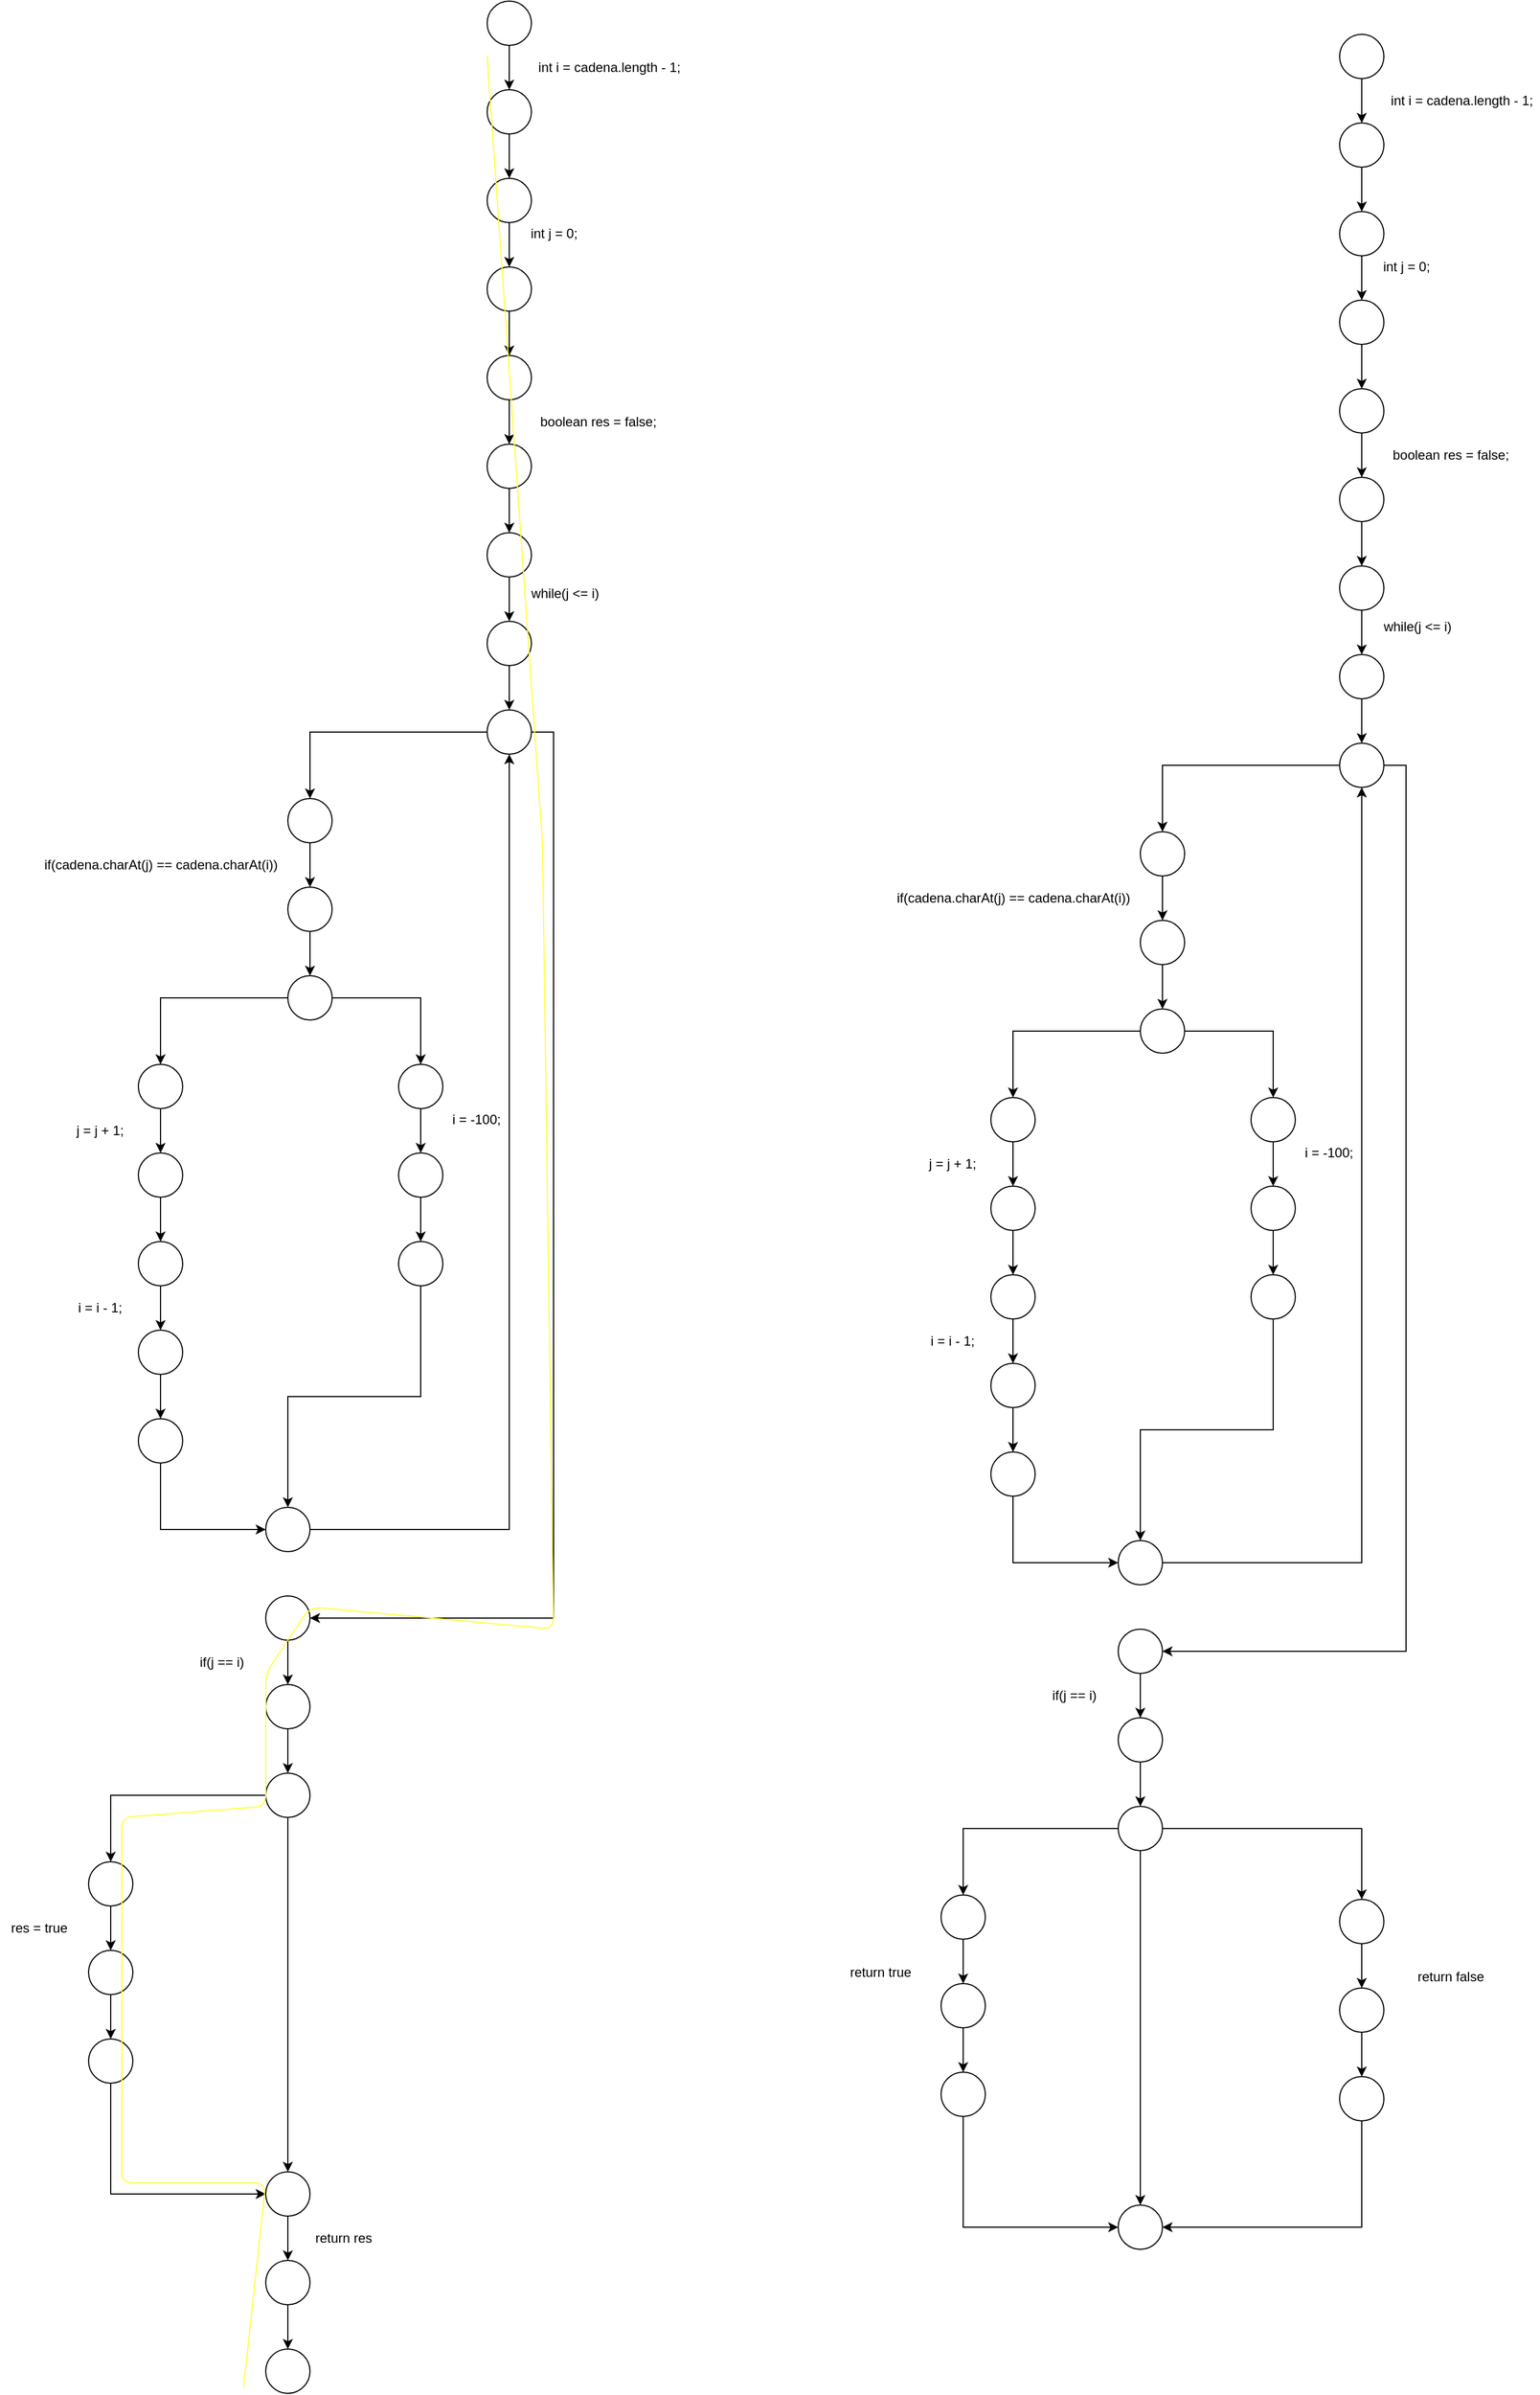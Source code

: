 <mxfile version="14.8.0" type="github">
  <diagram id="scdaF51MDZCoZqfol6Kn" name="Page-1">
    <mxGraphModel dx="1141" dy="845" grid="1" gridSize="10" guides="1" tooltips="1" connect="1" arrows="1" fold="1" page="1" pageScale="1" pageWidth="827" pageHeight="1169" math="0" shadow="0">
      <root>
        <mxCell id="0" />
        <mxCell id="1" parent="0" />
        <mxCell id="AeSqCJv2NYG8zxl52Ggx-17" style="edgeStyle=orthogonalEdgeStyle;rounded=0;orthogonalLoop=1;jettySize=auto;html=1;exitX=0.5;exitY=1;exitDx=0;exitDy=0;" parent="1" source="AeSqCJv2NYG8zxl52Ggx-2" target="AeSqCJv2NYG8zxl52Ggx-3" edge="1">
          <mxGeometry relative="1" as="geometry" />
        </mxCell>
        <mxCell id="AeSqCJv2NYG8zxl52Ggx-2" value="" style="ellipse;whiteSpace=wrap;html=1;aspect=fixed;" parent="1" vertex="1">
          <mxGeometry x="640" y="40" width="40" height="40" as="geometry" />
        </mxCell>
        <mxCell id="AeSqCJv2NYG8zxl52Ggx-18" value="" style="edgeStyle=orthogonalEdgeStyle;rounded=0;orthogonalLoop=1;jettySize=auto;html=1;" parent="1" source="AeSqCJv2NYG8zxl52Ggx-3" target="AeSqCJv2NYG8zxl52Ggx-7" edge="1">
          <mxGeometry relative="1" as="geometry" />
        </mxCell>
        <mxCell id="AeSqCJv2NYG8zxl52Ggx-3" value="" style="ellipse;whiteSpace=wrap;html=1;aspect=fixed;" parent="1" vertex="1">
          <mxGeometry x="640" y="120" width="40" height="40" as="geometry" />
        </mxCell>
        <mxCell id="AeSqCJv2NYG8zxl52Ggx-19" value="" style="edgeStyle=orthogonalEdgeStyle;rounded=0;orthogonalLoop=1;jettySize=auto;html=1;" parent="1" source="AeSqCJv2NYG8zxl52Ggx-7" target="AeSqCJv2NYG8zxl52Ggx-8" edge="1">
          <mxGeometry relative="1" as="geometry" />
        </mxCell>
        <mxCell id="AeSqCJv2NYG8zxl52Ggx-7" value="" style="ellipse;whiteSpace=wrap;html=1;aspect=fixed;" parent="1" vertex="1">
          <mxGeometry x="640" y="200" width="40" height="40" as="geometry" />
        </mxCell>
        <mxCell id="AeSqCJv2NYG8zxl52Ggx-20" value="" style="edgeStyle=orthogonalEdgeStyle;rounded=0;orthogonalLoop=1;jettySize=auto;html=1;" parent="1" source="AeSqCJv2NYG8zxl52Ggx-8" target="AeSqCJv2NYG8zxl52Ggx-9" edge="1">
          <mxGeometry relative="1" as="geometry" />
        </mxCell>
        <mxCell id="AeSqCJv2NYG8zxl52Ggx-8" value="" style="ellipse;whiteSpace=wrap;html=1;aspect=fixed;" parent="1" vertex="1">
          <mxGeometry x="640" y="280" width="40" height="40" as="geometry" />
        </mxCell>
        <mxCell id="AeSqCJv2NYG8zxl52Ggx-21" value="" style="edgeStyle=orthogonalEdgeStyle;rounded=0;orthogonalLoop=1;jettySize=auto;html=1;" parent="1" source="AeSqCJv2NYG8zxl52Ggx-9" target="AeSqCJv2NYG8zxl52Ggx-10" edge="1">
          <mxGeometry relative="1" as="geometry" />
        </mxCell>
        <mxCell id="AeSqCJv2NYG8zxl52Ggx-9" value="" style="ellipse;whiteSpace=wrap;html=1;aspect=fixed;" parent="1" vertex="1">
          <mxGeometry x="640" y="360" width="40" height="40" as="geometry" />
        </mxCell>
        <mxCell id="AeSqCJv2NYG8zxl52Ggx-22" value="" style="edgeStyle=orthogonalEdgeStyle;rounded=0;orthogonalLoop=1;jettySize=auto;html=1;" parent="1" source="AeSqCJv2NYG8zxl52Ggx-10" target="AeSqCJv2NYG8zxl52Ggx-11" edge="1">
          <mxGeometry relative="1" as="geometry" />
        </mxCell>
        <mxCell id="AeSqCJv2NYG8zxl52Ggx-10" value="" style="ellipse;whiteSpace=wrap;html=1;aspect=fixed;" parent="1" vertex="1">
          <mxGeometry x="640" y="440" width="40" height="40" as="geometry" />
        </mxCell>
        <mxCell id="AeSqCJv2NYG8zxl52Ggx-23" value="" style="edgeStyle=orthogonalEdgeStyle;rounded=0;orthogonalLoop=1;jettySize=auto;html=1;" parent="1" source="AeSqCJv2NYG8zxl52Ggx-11" target="AeSqCJv2NYG8zxl52Ggx-12" edge="1">
          <mxGeometry relative="1" as="geometry" />
        </mxCell>
        <mxCell id="AeSqCJv2NYG8zxl52Ggx-11" value="" style="ellipse;whiteSpace=wrap;html=1;aspect=fixed;" parent="1" vertex="1">
          <mxGeometry x="640" y="520" width="40" height="40" as="geometry" />
        </mxCell>
        <mxCell id="AeSqCJv2NYG8zxl52Ggx-24" value="" style="edgeStyle=orthogonalEdgeStyle;rounded=0;orthogonalLoop=1;jettySize=auto;html=1;" parent="1" source="AeSqCJv2NYG8zxl52Ggx-12" target="AeSqCJv2NYG8zxl52Ggx-13" edge="1">
          <mxGeometry relative="1" as="geometry" />
        </mxCell>
        <mxCell id="AeSqCJv2NYG8zxl52Ggx-12" value="" style="ellipse;whiteSpace=wrap;html=1;aspect=fixed;" parent="1" vertex="1">
          <mxGeometry x="640" y="600" width="40" height="40" as="geometry" />
        </mxCell>
        <mxCell id="AeSqCJv2NYG8zxl52Ggx-25" value="" style="edgeStyle=orthogonalEdgeStyle;rounded=0;orthogonalLoop=1;jettySize=auto;html=1;" parent="1" source="AeSqCJv2NYG8zxl52Ggx-13" target="AeSqCJv2NYG8zxl52Ggx-14" edge="1">
          <mxGeometry relative="1" as="geometry" />
        </mxCell>
        <mxCell id="AeSqCJv2NYG8zxl52Ggx-80" style="edgeStyle=orthogonalEdgeStyle;rounded=0;orthogonalLoop=1;jettySize=auto;html=1;exitX=1;exitY=0.5;exitDx=0;exitDy=0;entryX=1;entryY=0.5;entryDx=0;entryDy=0;" parent="1" source="AeSqCJv2NYG8zxl52Ggx-13" target="AeSqCJv2NYG8zxl52Ggx-63" edge="1">
          <mxGeometry relative="1" as="geometry" />
        </mxCell>
        <mxCell id="AeSqCJv2NYG8zxl52Ggx-13" value="" style="ellipse;whiteSpace=wrap;html=1;aspect=fixed;" parent="1" vertex="1">
          <mxGeometry x="640" y="680" width="40" height="40" as="geometry" />
        </mxCell>
        <mxCell id="AeSqCJv2NYG8zxl52Ggx-26" value="" style="edgeStyle=orthogonalEdgeStyle;rounded=0;orthogonalLoop=1;jettySize=auto;html=1;" parent="1" source="AeSqCJv2NYG8zxl52Ggx-14" target="AeSqCJv2NYG8zxl52Ggx-15" edge="1">
          <mxGeometry relative="1" as="geometry" />
        </mxCell>
        <mxCell id="AeSqCJv2NYG8zxl52Ggx-14" value="" style="ellipse;whiteSpace=wrap;html=1;aspect=fixed;" parent="1" vertex="1">
          <mxGeometry x="460" y="760" width="40" height="40" as="geometry" />
        </mxCell>
        <mxCell id="AeSqCJv2NYG8zxl52Ggx-27" value="" style="edgeStyle=orthogonalEdgeStyle;rounded=0;orthogonalLoop=1;jettySize=auto;html=1;" parent="1" source="AeSqCJv2NYG8zxl52Ggx-15" target="AeSqCJv2NYG8zxl52Ggx-16" edge="1">
          <mxGeometry relative="1" as="geometry" />
        </mxCell>
        <mxCell id="AeSqCJv2NYG8zxl52Ggx-15" value="" style="ellipse;whiteSpace=wrap;html=1;aspect=fixed;" parent="1" vertex="1">
          <mxGeometry x="460" y="840" width="40" height="40" as="geometry" />
        </mxCell>
        <mxCell id="AeSqCJv2NYG8zxl52Ggx-39" value="" style="edgeStyle=orthogonalEdgeStyle;rounded=0;orthogonalLoop=1;jettySize=auto;html=1;" parent="1" source="AeSqCJv2NYG8zxl52Ggx-16" target="AeSqCJv2NYG8zxl52Ggx-33" edge="1">
          <mxGeometry relative="1" as="geometry" />
        </mxCell>
        <mxCell id="AeSqCJv2NYG8zxl52Ggx-48" style="edgeStyle=orthogonalEdgeStyle;rounded=0;orthogonalLoop=1;jettySize=auto;html=1;exitX=1;exitY=0.5;exitDx=0;exitDy=0;" parent="1" source="AeSqCJv2NYG8zxl52Ggx-16" target="AeSqCJv2NYG8zxl52Ggx-42" edge="1">
          <mxGeometry relative="1" as="geometry" />
        </mxCell>
        <mxCell id="AeSqCJv2NYG8zxl52Ggx-16" value="" style="ellipse;whiteSpace=wrap;html=1;aspect=fixed;" parent="1" vertex="1">
          <mxGeometry x="460" y="920" width="40" height="40" as="geometry" />
        </mxCell>
        <mxCell id="AeSqCJv2NYG8zxl52Ggx-28" value="int i = cadena.length - 1;" style="text;html=1;align=center;verticalAlign=middle;resizable=0;points=[];autosize=1;strokeColor=none;" parent="1" vertex="1">
          <mxGeometry x="680" y="90" width="140" height="20" as="geometry" />
        </mxCell>
        <mxCell id="AeSqCJv2NYG8zxl52Ggx-29" value="int j = 0;" style="text;html=1;align=center;verticalAlign=middle;resizable=0;points=[];autosize=1;strokeColor=none;" parent="1" vertex="1">
          <mxGeometry x="670" y="240" width="60" height="20" as="geometry" />
        </mxCell>
        <mxCell id="AeSqCJv2NYG8zxl52Ggx-30" value="boolean res = false;" style="text;html=1;align=center;verticalAlign=middle;resizable=0;points=[];autosize=1;strokeColor=none;" parent="1" vertex="1">
          <mxGeometry x="680" y="410" width="120" height="20" as="geometry" />
        </mxCell>
        <mxCell id="AeSqCJv2NYG8zxl52Ggx-31" value="while(j &amp;lt;= i)" style="text;html=1;align=center;verticalAlign=middle;resizable=0;points=[];autosize=1;strokeColor=none;" parent="1" vertex="1">
          <mxGeometry x="670" y="565" width="80" height="20" as="geometry" />
        </mxCell>
        <mxCell id="AeSqCJv2NYG8zxl52Ggx-32" value="" style="edgeStyle=orthogonalEdgeStyle;rounded=0;orthogonalLoop=1;jettySize=auto;html=1;" parent="1" source="AeSqCJv2NYG8zxl52Ggx-33" target="AeSqCJv2NYG8zxl52Ggx-35" edge="1">
          <mxGeometry relative="1" as="geometry" />
        </mxCell>
        <mxCell id="AeSqCJv2NYG8zxl52Ggx-33" value="" style="ellipse;whiteSpace=wrap;html=1;aspect=fixed;" parent="1" vertex="1">
          <mxGeometry x="325" y="1000" width="40" height="40" as="geometry" />
        </mxCell>
        <mxCell id="AeSqCJv2NYG8zxl52Ggx-34" value="" style="edgeStyle=orthogonalEdgeStyle;rounded=0;orthogonalLoop=1;jettySize=auto;html=1;" parent="1" source="AeSqCJv2NYG8zxl52Ggx-35" target="AeSqCJv2NYG8zxl52Ggx-37" edge="1">
          <mxGeometry relative="1" as="geometry" />
        </mxCell>
        <mxCell id="AeSqCJv2NYG8zxl52Ggx-35" value="" style="ellipse;whiteSpace=wrap;html=1;aspect=fixed;" parent="1" vertex="1">
          <mxGeometry x="325" y="1080" width="40" height="40" as="geometry" />
        </mxCell>
        <mxCell id="AeSqCJv2NYG8zxl52Ggx-36" value="" style="edgeStyle=orthogonalEdgeStyle;rounded=0;orthogonalLoop=1;jettySize=auto;html=1;" parent="1" source="AeSqCJv2NYG8zxl52Ggx-37" target="AeSqCJv2NYG8zxl52Ggx-38" edge="1">
          <mxGeometry relative="1" as="geometry" />
        </mxCell>
        <mxCell id="AeSqCJv2NYG8zxl52Ggx-37" value="" style="ellipse;whiteSpace=wrap;html=1;aspect=fixed;" parent="1" vertex="1">
          <mxGeometry x="325" y="1160" width="40" height="40" as="geometry" />
        </mxCell>
        <mxCell id="AeSqCJv2NYG8zxl52Ggx-57" style="edgeStyle=orthogonalEdgeStyle;rounded=0;orthogonalLoop=1;jettySize=auto;html=1;exitX=0.5;exitY=1;exitDx=0;exitDy=0;" parent="1" source="AeSqCJv2NYG8zxl52Ggx-38" target="AeSqCJv2NYG8zxl52Ggx-52" edge="1">
          <mxGeometry relative="1" as="geometry" />
        </mxCell>
        <mxCell id="AeSqCJv2NYG8zxl52Ggx-38" value="" style="ellipse;whiteSpace=wrap;html=1;aspect=fixed;" parent="1" vertex="1">
          <mxGeometry x="325" y="1240" width="40" height="40" as="geometry" />
        </mxCell>
        <mxCell id="AeSqCJv2NYG8zxl52Ggx-40" value="if(cadena.charAt(j) == cadena.charAt(i))" style="text;html=1;align=center;verticalAlign=middle;resizable=0;points=[];autosize=1;strokeColor=none;" parent="1" vertex="1">
          <mxGeometry x="230" y="810" width="230" height="20" as="geometry" />
        </mxCell>
        <mxCell id="AeSqCJv2NYG8zxl52Ggx-41" value="" style="edgeStyle=orthogonalEdgeStyle;rounded=0;orthogonalLoop=1;jettySize=auto;html=1;" parent="1" source="AeSqCJv2NYG8zxl52Ggx-42" target="AeSqCJv2NYG8zxl52Ggx-44" edge="1">
          <mxGeometry relative="1" as="geometry" />
        </mxCell>
        <mxCell id="AeSqCJv2NYG8zxl52Ggx-42" value="" style="ellipse;whiteSpace=wrap;html=1;aspect=fixed;" parent="1" vertex="1">
          <mxGeometry x="560" y="1000" width="40" height="40" as="geometry" />
        </mxCell>
        <mxCell id="AeSqCJv2NYG8zxl52Ggx-43" value="" style="edgeStyle=orthogonalEdgeStyle;rounded=0;orthogonalLoop=1;jettySize=auto;html=1;" parent="1" source="AeSqCJv2NYG8zxl52Ggx-44" target="AeSqCJv2NYG8zxl52Ggx-46" edge="1">
          <mxGeometry relative="1" as="geometry" />
        </mxCell>
        <mxCell id="AeSqCJv2NYG8zxl52Ggx-44" value="" style="ellipse;whiteSpace=wrap;html=1;aspect=fixed;" parent="1" vertex="1">
          <mxGeometry x="560" y="1080" width="40" height="40" as="geometry" />
        </mxCell>
        <mxCell id="AeSqCJv2NYG8zxl52Ggx-78" style="edgeStyle=orthogonalEdgeStyle;rounded=0;orthogonalLoop=1;jettySize=auto;html=1;exitX=0.5;exitY=1;exitDx=0;exitDy=0;entryX=0.5;entryY=0;entryDx=0;entryDy=0;" parent="1" source="AeSqCJv2NYG8zxl52Ggx-46" target="AeSqCJv2NYG8zxl52Ggx-61" edge="1">
          <mxGeometry relative="1" as="geometry" />
        </mxCell>
        <mxCell id="AeSqCJv2NYG8zxl52Ggx-46" value="" style="ellipse;whiteSpace=wrap;html=1;aspect=fixed;" parent="1" vertex="1">
          <mxGeometry x="560" y="1160" width="40" height="40" as="geometry" />
        </mxCell>
        <mxCell id="AeSqCJv2NYG8zxl52Ggx-49" value="j = j + 1;" style="text;html=1;align=center;verticalAlign=middle;resizable=0;points=[];autosize=1;strokeColor=none;" parent="1" vertex="1">
          <mxGeometry x="260" y="1050" width="60" height="20" as="geometry" />
        </mxCell>
        <mxCell id="AeSqCJv2NYG8zxl52Ggx-50" value="i = i - 1;" style="text;html=1;align=center;verticalAlign=middle;resizable=0;points=[];autosize=1;strokeColor=none;" parent="1" vertex="1">
          <mxGeometry x="260" y="1210" width="60" height="20" as="geometry" />
        </mxCell>
        <mxCell id="AeSqCJv2NYG8zxl52Ggx-77" style="edgeStyle=orthogonalEdgeStyle;rounded=0;orthogonalLoop=1;jettySize=auto;html=1;exitX=0.5;exitY=1;exitDx=0;exitDy=0;entryX=0;entryY=0.5;entryDx=0;entryDy=0;" parent="1" source="AeSqCJv2NYG8zxl52Ggx-52" target="AeSqCJv2NYG8zxl52Ggx-61" edge="1">
          <mxGeometry relative="1" as="geometry" />
        </mxCell>
        <mxCell id="AeSqCJv2NYG8zxl52Ggx-52" value="" style="ellipse;whiteSpace=wrap;html=1;aspect=fixed;" parent="1" vertex="1">
          <mxGeometry x="325" y="1320" width="40" height="40" as="geometry" />
        </mxCell>
        <mxCell id="AeSqCJv2NYG8zxl52Ggx-59" value="i = -100;" style="text;html=1;align=center;verticalAlign=middle;resizable=0;points=[];autosize=1;strokeColor=none;" parent="1" vertex="1">
          <mxGeometry x="600" y="1040" width="60" height="20" as="geometry" />
        </mxCell>
        <mxCell id="AeSqCJv2NYG8zxl52Ggx-79" style="edgeStyle=orthogonalEdgeStyle;rounded=0;orthogonalLoop=1;jettySize=auto;html=1;exitX=1;exitY=0.5;exitDx=0;exitDy=0;" parent="1" source="AeSqCJv2NYG8zxl52Ggx-61" target="AeSqCJv2NYG8zxl52Ggx-13" edge="1">
          <mxGeometry relative="1" as="geometry" />
        </mxCell>
        <mxCell id="AeSqCJv2NYG8zxl52Ggx-61" value="" style="ellipse;whiteSpace=wrap;html=1;aspect=fixed;" parent="1" vertex="1">
          <mxGeometry x="440" y="1400" width="40" height="40" as="geometry" />
        </mxCell>
        <mxCell id="AeSqCJv2NYG8zxl52Ggx-62" value="" style="edgeStyle=orthogonalEdgeStyle;rounded=0;orthogonalLoop=1;jettySize=auto;html=1;" parent="1" source="AeSqCJv2NYG8zxl52Ggx-63" target="AeSqCJv2NYG8zxl52Ggx-65" edge="1">
          <mxGeometry relative="1" as="geometry" />
        </mxCell>
        <mxCell id="AeSqCJv2NYG8zxl52Ggx-63" value="" style="ellipse;whiteSpace=wrap;html=1;aspect=fixed;" parent="1" vertex="1">
          <mxGeometry x="440" y="1480" width="40" height="40" as="geometry" />
        </mxCell>
        <mxCell id="AeSqCJv2NYG8zxl52Ggx-64" value="" style="edgeStyle=orthogonalEdgeStyle;rounded=0;orthogonalLoop=1;jettySize=auto;html=1;" parent="1" source="AeSqCJv2NYG8zxl52Ggx-65" target="AeSqCJv2NYG8zxl52Ggx-67" edge="1">
          <mxGeometry relative="1" as="geometry" />
        </mxCell>
        <mxCell id="AeSqCJv2NYG8zxl52Ggx-65" value="" style="ellipse;whiteSpace=wrap;html=1;aspect=fixed;" parent="1" vertex="1">
          <mxGeometry x="440" y="1560" width="40" height="40" as="geometry" />
        </mxCell>
        <mxCell id="AeSqCJv2NYG8zxl52Ggx-66" value="" style="edgeStyle=orthogonalEdgeStyle;rounded=0;orthogonalLoop=1;jettySize=auto;html=1;" parent="1" source="AeSqCJv2NYG8zxl52Ggx-67" target="AeSqCJv2NYG8zxl52Ggx-69" edge="1">
          <mxGeometry relative="1" as="geometry" />
        </mxCell>
        <mxCell id="AeSqCJv2NYG8zxl52Ggx-101" style="edgeStyle=orthogonalEdgeStyle;rounded=0;orthogonalLoop=1;jettySize=auto;html=1;exitX=0.5;exitY=1;exitDx=0;exitDy=0;entryX=0.5;entryY=0;entryDx=0;entryDy=0;" parent="1" source="AeSqCJv2NYG8zxl52Ggx-67" target="AeSqCJv2NYG8zxl52Ggx-84" edge="1">
          <mxGeometry relative="1" as="geometry" />
        </mxCell>
        <mxCell id="AeSqCJv2NYG8zxl52Ggx-67" value="" style="ellipse;whiteSpace=wrap;html=1;aspect=fixed;" parent="1" vertex="1">
          <mxGeometry x="440" y="1640" width="40" height="40" as="geometry" />
        </mxCell>
        <mxCell id="AeSqCJv2NYG8zxl52Ggx-68" value="" style="edgeStyle=orthogonalEdgeStyle;rounded=0;orthogonalLoop=1;jettySize=auto;html=1;" parent="1" source="AeSqCJv2NYG8zxl52Ggx-69" target="AeSqCJv2NYG8zxl52Ggx-71" edge="1">
          <mxGeometry relative="1" as="geometry" />
        </mxCell>
        <mxCell id="AeSqCJv2NYG8zxl52Ggx-69" value="" style="ellipse;whiteSpace=wrap;html=1;aspect=fixed;" parent="1" vertex="1">
          <mxGeometry x="280" y="1720" width="40" height="40" as="geometry" />
        </mxCell>
        <mxCell id="AeSqCJv2NYG8zxl52Ggx-70" value="" style="edgeStyle=orthogonalEdgeStyle;rounded=0;orthogonalLoop=1;jettySize=auto;html=1;" parent="1" source="AeSqCJv2NYG8zxl52Ggx-71" target="AeSqCJv2NYG8zxl52Ggx-73" edge="1">
          <mxGeometry relative="1" as="geometry" />
        </mxCell>
        <mxCell id="AeSqCJv2NYG8zxl52Ggx-71" value="" style="ellipse;whiteSpace=wrap;html=1;aspect=fixed;" parent="1" vertex="1">
          <mxGeometry x="280" y="1800" width="40" height="40" as="geometry" />
        </mxCell>
        <mxCell id="AeSqCJv2NYG8zxl52Ggx-102" style="edgeStyle=orthogonalEdgeStyle;rounded=0;orthogonalLoop=1;jettySize=auto;html=1;exitX=0.5;exitY=1;exitDx=0;exitDy=0;entryX=0;entryY=0.5;entryDx=0;entryDy=0;" parent="1" source="AeSqCJv2NYG8zxl52Ggx-73" target="AeSqCJv2NYG8zxl52Ggx-84" edge="1">
          <mxGeometry relative="1" as="geometry" />
        </mxCell>
        <mxCell id="AeSqCJv2NYG8zxl52Ggx-73" value="" style="ellipse;whiteSpace=wrap;html=1;aspect=fixed;" parent="1" vertex="1">
          <mxGeometry x="280" y="1880" width="40" height="40" as="geometry" />
        </mxCell>
        <mxCell id="AeSqCJv2NYG8zxl52Ggx-81" value="if(j == i)" style="text;html=1;align=center;verticalAlign=middle;resizable=0;points=[];autosize=1;strokeColor=none;" parent="1" vertex="1">
          <mxGeometry x="370" y="1530" width="60" height="20" as="geometry" />
        </mxCell>
        <mxCell id="AeSqCJv2NYG8zxl52Ggx-82" value="res = true" style="text;html=1;align=center;verticalAlign=middle;resizable=0;points=[];autosize=1;strokeColor=none;" parent="1" vertex="1">
          <mxGeometry x="200" y="1770" width="70" height="20" as="geometry" />
        </mxCell>
        <mxCell id="AeSqCJv2NYG8zxl52Ggx-83" style="edgeStyle=orthogonalEdgeStyle;rounded=0;orthogonalLoop=1;jettySize=auto;html=1;exitX=0.5;exitY=1;exitDx=0;exitDy=0;" parent="1" source="AeSqCJv2NYG8zxl52Ggx-84" target="AeSqCJv2NYG8zxl52Ggx-86" edge="1">
          <mxGeometry relative="1" as="geometry" />
        </mxCell>
        <mxCell id="AeSqCJv2NYG8zxl52Ggx-84" value="" style="ellipse;whiteSpace=wrap;html=1;aspect=fixed;" parent="1" vertex="1">
          <mxGeometry x="440" y="2000" width="40" height="40" as="geometry" />
        </mxCell>
        <mxCell id="AeSqCJv2NYG8zxl52Ggx-85" value="" style="edgeStyle=orthogonalEdgeStyle;rounded=0;orthogonalLoop=1;jettySize=auto;html=1;" parent="1" source="AeSqCJv2NYG8zxl52Ggx-86" target="AeSqCJv2NYG8zxl52Ggx-88" edge="1">
          <mxGeometry relative="1" as="geometry" />
        </mxCell>
        <mxCell id="AeSqCJv2NYG8zxl52Ggx-86" value="" style="ellipse;whiteSpace=wrap;html=1;aspect=fixed;" parent="1" vertex="1">
          <mxGeometry x="440" y="2080" width="40" height="40" as="geometry" />
        </mxCell>
        <mxCell id="AeSqCJv2NYG8zxl52Ggx-88" value="" style="ellipse;whiteSpace=wrap;html=1;aspect=fixed;" parent="1" vertex="1">
          <mxGeometry x="440" y="2160" width="40" height="40" as="geometry" />
        </mxCell>
        <mxCell id="AeSqCJv2NYG8zxl52Ggx-103" value="return res" style="text;html=1;align=center;verticalAlign=middle;resizable=0;points=[];autosize=1;strokeColor=none;" parent="1" vertex="1">
          <mxGeometry x="475" y="2050" width="70" height="20" as="geometry" />
        </mxCell>
        <mxCell id="LKjGg0PEltrYbveiCFjN-3" value="" style="endArrow=none;html=1;strokeColor=#FFFF33;fillColor=#FF0000;" edge="1" parent="1">
          <mxGeometry width="50" height="50" relative="1" as="geometry">
            <mxPoint x="420" y="2194.571" as="sourcePoint" />
            <mxPoint x="640" y="90" as="targetPoint" />
            <Array as="points">
              <mxPoint x="440" y="2010" />
              <mxPoint x="310" y="2010" />
              <mxPoint x="310" y="1840" />
              <mxPoint x="310" y="1680" />
              <mxPoint x="440" y="1670" />
              <mxPoint x="440" y="1550" />
              <mxPoint x="480" y="1490" />
              <mxPoint x="700" y="1510" />
              <mxPoint x="690" y="800" />
            </Array>
          </mxGeometry>
        </mxCell>
        <mxCell id="LKjGg0PEltrYbveiCFjN-4" style="edgeStyle=orthogonalEdgeStyle;rounded=0;orthogonalLoop=1;jettySize=auto;html=1;exitX=0.5;exitY=1;exitDx=0;exitDy=0;" edge="1" parent="1" source="LKjGg0PEltrYbveiCFjN-5" target="LKjGg0PEltrYbveiCFjN-7">
          <mxGeometry relative="1" as="geometry" />
        </mxCell>
        <mxCell id="LKjGg0PEltrYbveiCFjN-5" value="" style="ellipse;whiteSpace=wrap;html=1;aspect=fixed;" vertex="1" parent="1">
          <mxGeometry x="1410" y="70" width="40" height="40" as="geometry" />
        </mxCell>
        <mxCell id="LKjGg0PEltrYbveiCFjN-6" value="" style="edgeStyle=orthogonalEdgeStyle;rounded=0;orthogonalLoop=1;jettySize=auto;html=1;" edge="1" parent="1" source="LKjGg0PEltrYbveiCFjN-7" target="LKjGg0PEltrYbveiCFjN-9">
          <mxGeometry relative="1" as="geometry" />
        </mxCell>
        <mxCell id="LKjGg0PEltrYbveiCFjN-7" value="" style="ellipse;whiteSpace=wrap;html=1;aspect=fixed;" vertex="1" parent="1">
          <mxGeometry x="1410" y="150" width="40" height="40" as="geometry" />
        </mxCell>
        <mxCell id="LKjGg0PEltrYbveiCFjN-8" value="" style="edgeStyle=orthogonalEdgeStyle;rounded=0;orthogonalLoop=1;jettySize=auto;html=1;" edge="1" parent="1" source="LKjGg0PEltrYbveiCFjN-9" target="LKjGg0PEltrYbveiCFjN-11">
          <mxGeometry relative="1" as="geometry" />
        </mxCell>
        <mxCell id="LKjGg0PEltrYbveiCFjN-9" value="" style="ellipse;whiteSpace=wrap;html=1;aspect=fixed;" vertex="1" parent="1">
          <mxGeometry x="1410" y="230" width="40" height="40" as="geometry" />
        </mxCell>
        <mxCell id="LKjGg0PEltrYbveiCFjN-10" value="" style="edgeStyle=orthogonalEdgeStyle;rounded=0;orthogonalLoop=1;jettySize=auto;html=1;" edge="1" parent="1" source="LKjGg0PEltrYbveiCFjN-11" target="LKjGg0PEltrYbveiCFjN-13">
          <mxGeometry relative="1" as="geometry" />
        </mxCell>
        <mxCell id="LKjGg0PEltrYbveiCFjN-11" value="" style="ellipse;whiteSpace=wrap;html=1;aspect=fixed;" vertex="1" parent="1">
          <mxGeometry x="1410" y="310" width="40" height="40" as="geometry" />
        </mxCell>
        <mxCell id="LKjGg0PEltrYbveiCFjN-12" value="" style="edgeStyle=orthogonalEdgeStyle;rounded=0;orthogonalLoop=1;jettySize=auto;html=1;" edge="1" parent="1" source="LKjGg0PEltrYbveiCFjN-13" target="LKjGg0PEltrYbveiCFjN-15">
          <mxGeometry relative="1" as="geometry" />
        </mxCell>
        <mxCell id="LKjGg0PEltrYbveiCFjN-13" value="" style="ellipse;whiteSpace=wrap;html=1;aspect=fixed;" vertex="1" parent="1">
          <mxGeometry x="1410" y="390" width="40" height="40" as="geometry" />
        </mxCell>
        <mxCell id="LKjGg0PEltrYbveiCFjN-14" value="" style="edgeStyle=orthogonalEdgeStyle;rounded=0;orthogonalLoop=1;jettySize=auto;html=1;" edge="1" parent="1" source="LKjGg0PEltrYbveiCFjN-15" target="LKjGg0PEltrYbveiCFjN-17">
          <mxGeometry relative="1" as="geometry" />
        </mxCell>
        <mxCell id="LKjGg0PEltrYbveiCFjN-15" value="" style="ellipse;whiteSpace=wrap;html=1;aspect=fixed;" vertex="1" parent="1">
          <mxGeometry x="1410" y="470" width="40" height="40" as="geometry" />
        </mxCell>
        <mxCell id="LKjGg0PEltrYbveiCFjN-16" value="" style="edgeStyle=orthogonalEdgeStyle;rounded=0;orthogonalLoop=1;jettySize=auto;html=1;" edge="1" parent="1" source="LKjGg0PEltrYbveiCFjN-17" target="LKjGg0PEltrYbveiCFjN-19">
          <mxGeometry relative="1" as="geometry" />
        </mxCell>
        <mxCell id="LKjGg0PEltrYbveiCFjN-17" value="" style="ellipse;whiteSpace=wrap;html=1;aspect=fixed;" vertex="1" parent="1">
          <mxGeometry x="1410" y="550" width="40" height="40" as="geometry" />
        </mxCell>
        <mxCell id="LKjGg0PEltrYbveiCFjN-18" value="" style="edgeStyle=orthogonalEdgeStyle;rounded=0;orthogonalLoop=1;jettySize=auto;html=1;" edge="1" parent="1" source="LKjGg0PEltrYbveiCFjN-19" target="LKjGg0PEltrYbveiCFjN-22">
          <mxGeometry relative="1" as="geometry" />
        </mxCell>
        <mxCell id="LKjGg0PEltrYbveiCFjN-19" value="" style="ellipse;whiteSpace=wrap;html=1;aspect=fixed;" vertex="1" parent="1">
          <mxGeometry x="1410" y="630" width="40" height="40" as="geometry" />
        </mxCell>
        <mxCell id="LKjGg0PEltrYbveiCFjN-20" value="" style="edgeStyle=orthogonalEdgeStyle;rounded=0;orthogonalLoop=1;jettySize=auto;html=1;" edge="1" parent="1" source="LKjGg0PEltrYbveiCFjN-22" target="LKjGg0PEltrYbveiCFjN-24">
          <mxGeometry relative="1" as="geometry" />
        </mxCell>
        <mxCell id="LKjGg0PEltrYbveiCFjN-21" style="edgeStyle=orthogonalEdgeStyle;rounded=0;orthogonalLoop=1;jettySize=auto;html=1;exitX=1;exitY=0.5;exitDx=0;exitDy=0;entryX=1;entryY=0.5;entryDx=0;entryDy=0;" edge="1" parent="1" source="LKjGg0PEltrYbveiCFjN-22" target="LKjGg0PEltrYbveiCFjN-57">
          <mxGeometry relative="1" as="geometry" />
        </mxCell>
        <mxCell id="LKjGg0PEltrYbveiCFjN-22" value="" style="ellipse;whiteSpace=wrap;html=1;aspect=fixed;" vertex="1" parent="1">
          <mxGeometry x="1410" y="710" width="40" height="40" as="geometry" />
        </mxCell>
        <mxCell id="LKjGg0PEltrYbveiCFjN-23" value="" style="edgeStyle=orthogonalEdgeStyle;rounded=0;orthogonalLoop=1;jettySize=auto;html=1;" edge="1" parent="1" source="LKjGg0PEltrYbveiCFjN-24" target="LKjGg0PEltrYbveiCFjN-26">
          <mxGeometry relative="1" as="geometry" />
        </mxCell>
        <mxCell id="LKjGg0PEltrYbveiCFjN-24" value="" style="ellipse;whiteSpace=wrap;html=1;aspect=fixed;" vertex="1" parent="1">
          <mxGeometry x="1230" y="790" width="40" height="40" as="geometry" />
        </mxCell>
        <mxCell id="LKjGg0PEltrYbveiCFjN-25" value="" style="edgeStyle=orthogonalEdgeStyle;rounded=0;orthogonalLoop=1;jettySize=auto;html=1;" edge="1" parent="1" source="LKjGg0PEltrYbveiCFjN-26" target="LKjGg0PEltrYbveiCFjN-29">
          <mxGeometry relative="1" as="geometry" />
        </mxCell>
        <mxCell id="LKjGg0PEltrYbveiCFjN-26" value="" style="ellipse;whiteSpace=wrap;html=1;aspect=fixed;" vertex="1" parent="1">
          <mxGeometry x="1230" y="870" width="40" height="40" as="geometry" />
        </mxCell>
        <mxCell id="LKjGg0PEltrYbveiCFjN-27" value="" style="edgeStyle=orthogonalEdgeStyle;rounded=0;orthogonalLoop=1;jettySize=auto;html=1;" edge="1" parent="1" source="LKjGg0PEltrYbveiCFjN-29" target="LKjGg0PEltrYbveiCFjN-35">
          <mxGeometry relative="1" as="geometry" />
        </mxCell>
        <mxCell id="LKjGg0PEltrYbveiCFjN-28" style="edgeStyle=orthogonalEdgeStyle;rounded=0;orthogonalLoop=1;jettySize=auto;html=1;exitX=1;exitY=0.5;exitDx=0;exitDy=0;" edge="1" parent="1" source="LKjGg0PEltrYbveiCFjN-29" target="LKjGg0PEltrYbveiCFjN-44">
          <mxGeometry relative="1" as="geometry" />
        </mxCell>
        <mxCell id="LKjGg0PEltrYbveiCFjN-29" value="" style="ellipse;whiteSpace=wrap;html=1;aspect=fixed;" vertex="1" parent="1">
          <mxGeometry x="1230" y="950" width="40" height="40" as="geometry" />
        </mxCell>
        <mxCell id="LKjGg0PEltrYbveiCFjN-30" value="int i = cadena.length - 1;" style="text;html=1;align=center;verticalAlign=middle;resizable=0;points=[];autosize=1;strokeColor=none;" vertex="1" parent="1">
          <mxGeometry x="1450" y="120" width="140" height="20" as="geometry" />
        </mxCell>
        <mxCell id="LKjGg0PEltrYbveiCFjN-31" value="int j = 0;" style="text;html=1;align=center;verticalAlign=middle;resizable=0;points=[];autosize=1;strokeColor=none;" vertex="1" parent="1">
          <mxGeometry x="1440" y="270" width="60" height="20" as="geometry" />
        </mxCell>
        <mxCell id="LKjGg0PEltrYbveiCFjN-32" value="boolean res = false;" style="text;html=1;align=center;verticalAlign=middle;resizable=0;points=[];autosize=1;strokeColor=none;" vertex="1" parent="1">
          <mxGeometry x="1450" y="440" width="120" height="20" as="geometry" />
        </mxCell>
        <mxCell id="LKjGg0PEltrYbveiCFjN-33" value="while(j &amp;lt;= i)" style="text;html=1;align=center;verticalAlign=middle;resizable=0;points=[];autosize=1;strokeColor=none;" vertex="1" parent="1">
          <mxGeometry x="1440" y="595" width="80" height="20" as="geometry" />
        </mxCell>
        <mxCell id="LKjGg0PEltrYbveiCFjN-34" value="" style="edgeStyle=orthogonalEdgeStyle;rounded=0;orthogonalLoop=1;jettySize=auto;html=1;" edge="1" parent="1" source="LKjGg0PEltrYbveiCFjN-35" target="LKjGg0PEltrYbveiCFjN-37">
          <mxGeometry relative="1" as="geometry" />
        </mxCell>
        <mxCell id="LKjGg0PEltrYbveiCFjN-35" value="" style="ellipse;whiteSpace=wrap;html=1;aspect=fixed;" vertex="1" parent="1">
          <mxGeometry x="1095" y="1030" width="40" height="40" as="geometry" />
        </mxCell>
        <mxCell id="LKjGg0PEltrYbveiCFjN-36" value="" style="edgeStyle=orthogonalEdgeStyle;rounded=0;orthogonalLoop=1;jettySize=auto;html=1;" edge="1" parent="1" source="LKjGg0PEltrYbveiCFjN-37" target="LKjGg0PEltrYbveiCFjN-39">
          <mxGeometry relative="1" as="geometry" />
        </mxCell>
        <mxCell id="LKjGg0PEltrYbveiCFjN-37" value="" style="ellipse;whiteSpace=wrap;html=1;aspect=fixed;" vertex="1" parent="1">
          <mxGeometry x="1095" y="1110" width="40" height="40" as="geometry" />
        </mxCell>
        <mxCell id="LKjGg0PEltrYbveiCFjN-38" value="" style="edgeStyle=orthogonalEdgeStyle;rounded=0;orthogonalLoop=1;jettySize=auto;html=1;" edge="1" parent="1" source="LKjGg0PEltrYbveiCFjN-39" target="LKjGg0PEltrYbveiCFjN-41">
          <mxGeometry relative="1" as="geometry" />
        </mxCell>
        <mxCell id="LKjGg0PEltrYbveiCFjN-39" value="" style="ellipse;whiteSpace=wrap;html=1;aspect=fixed;" vertex="1" parent="1">
          <mxGeometry x="1095" y="1190" width="40" height="40" as="geometry" />
        </mxCell>
        <mxCell id="LKjGg0PEltrYbveiCFjN-40" style="edgeStyle=orthogonalEdgeStyle;rounded=0;orthogonalLoop=1;jettySize=auto;html=1;exitX=0.5;exitY=1;exitDx=0;exitDy=0;" edge="1" parent="1" source="LKjGg0PEltrYbveiCFjN-41" target="LKjGg0PEltrYbveiCFjN-52">
          <mxGeometry relative="1" as="geometry" />
        </mxCell>
        <mxCell id="LKjGg0PEltrYbveiCFjN-41" value="" style="ellipse;whiteSpace=wrap;html=1;aspect=fixed;" vertex="1" parent="1">
          <mxGeometry x="1095" y="1270" width="40" height="40" as="geometry" />
        </mxCell>
        <mxCell id="LKjGg0PEltrYbveiCFjN-42" value="if(cadena.charAt(j) == cadena.charAt(i))" style="text;html=1;align=center;verticalAlign=middle;resizable=0;points=[];autosize=1;strokeColor=none;" vertex="1" parent="1">
          <mxGeometry x="1000" y="840" width="230" height="20" as="geometry" />
        </mxCell>
        <mxCell id="LKjGg0PEltrYbveiCFjN-43" value="" style="edgeStyle=orthogonalEdgeStyle;rounded=0;orthogonalLoop=1;jettySize=auto;html=1;" edge="1" parent="1" source="LKjGg0PEltrYbveiCFjN-44" target="LKjGg0PEltrYbveiCFjN-46">
          <mxGeometry relative="1" as="geometry" />
        </mxCell>
        <mxCell id="LKjGg0PEltrYbveiCFjN-44" value="" style="ellipse;whiteSpace=wrap;html=1;aspect=fixed;" vertex="1" parent="1">
          <mxGeometry x="1330" y="1030" width="40" height="40" as="geometry" />
        </mxCell>
        <mxCell id="LKjGg0PEltrYbveiCFjN-45" value="" style="edgeStyle=orthogonalEdgeStyle;rounded=0;orthogonalLoop=1;jettySize=auto;html=1;" edge="1" parent="1" source="LKjGg0PEltrYbveiCFjN-46" target="LKjGg0PEltrYbveiCFjN-48">
          <mxGeometry relative="1" as="geometry" />
        </mxCell>
        <mxCell id="LKjGg0PEltrYbveiCFjN-46" value="" style="ellipse;whiteSpace=wrap;html=1;aspect=fixed;" vertex="1" parent="1">
          <mxGeometry x="1330" y="1110" width="40" height="40" as="geometry" />
        </mxCell>
        <mxCell id="LKjGg0PEltrYbveiCFjN-47" style="edgeStyle=orthogonalEdgeStyle;rounded=0;orthogonalLoop=1;jettySize=auto;html=1;exitX=0.5;exitY=1;exitDx=0;exitDy=0;entryX=0.5;entryY=0;entryDx=0;entryDy=0;" edge="1" parent="1" source="LKjGg0PEltrYbveiCFjN-48" target="LKjGg0PEltrYbveiCFjN-55">
          <mxGeometry relative="1" as="geometry" />
        </mxCell>
        <mxCell id="LKjGg0PEltrYbveiCFjN-48" value="" style="ellipse;whiteSpace=wrap;html=1;aspect=fixed;" vertex="1" parent="1">
          <mxGeometry x="1330" y="1190" width="40" height="40" as="geometry" />
        </mxCell>
        <mxCell id="LKjGg0PEltrYbveiCFjN-49" value="j = j + 1;" style="text;html=1;align=center;verticalAlign=middle;resizable=0;points=[];autosize=1;strokeColor=none;" vertex="1" parent="1">
          <mxGeometry x="1030" y="1080" width="60" height="20" as="geometry" />
        </mxCell>
        <mxCell id="LKjGg0PEltrYbveiCFjN-50" value="i = i - 1;" style="text;html=1;align=center;verticalAlign=middle;resizable=0;points=[];autosize=1;strokeColor=none;" vertex="1" parent="1">
          <mxGeometry x="1030" y="1240" width="60" height="20" as="geometry" />
        </mxCell>
        <mxCell id="LKjGg0PEltrYbveiCFjN-51" style="edgeStyle=orthogonalEdgeStyle;rounded=0;orthogonalLoop=1;jettySize=auto;html=1;exitX=0.5;exitY=1;exitDx=0;exitDy=0;entryX=0;entryY=0.5;entryDx=0;entryDy=0;" edge="1" parent="1" source="LKjGg0PEltrYbveiCFjN-52" target="LKjGg0PEltrYbveiCFjN-55">
          <mxGeometry relative="1" as="geometry" />
        </mxCell>
        <mxCell id="LKjGg0PEltrYbveiCFjN-52" value="" style="ellipse;whiteSpace=wrap;html=1;aspect=fixed;" vertex="1" parent="1">
          <mxGeometry x="1095" y="1350" width="40" height="40" as="geometry" />
        </mxCell>
        <mxCell id="LKjGg0PEltrYbveiCFjN-53" value="i = -100;" style="text;html=1;align=center;verticalAlign=middle;resizable=0;points=[];autosize=1;strokeColor=none;" vertex="1" parent="1">
          <mxGeometry x="1370" y="1070" width="60" height="20" as="geometry" />
        </mxCell>
        <mxCell id="LKjGg0PEltrYbveiCFjN-54" style="edgeStyle=orthogonalEdgeStyle;rounded=0;orthogonalLoop=1;jettySize=auto;html=1;exitX=1;exitY=0.5;exitDx=0;exitDy=0;" edge="1" parent="1" source="LKjGg0PEltrYbveiCFjN-55" target="LKjGg0PEltrYbveiCFjN-22">
          <mxGeometry relative="1" as="geometry" />
        </mxCell>
        <mxCell id="LKjGg0PEltrYbveiCFjN-55" value="" style="ellipse;whiteSpace=wrap;html=1;aspect=fixed;" vertex="1" parent="1">
          <mxGeometry x="1210" y="1430" width="40" height="40" as="geometry" />
        </mxCell>
        <mxCell id="LKjGg0PEltrYbveiCFjN-56" value="" style="edgeStyle=orthogonalEdgeStyle;rounded=0;orthogonalLoop=1;jettySize=auto;html=1;" edge="1" parent="1" source="LKjGg0PEltrYbveiCFjN-57" target="LKjGg0PEltrYbveiCFjN-59">
          <mxGeometry relative="1" as="geometry" />
        </mxCell>
        <mxCell id="LKjGg0PEltrYbveiCFjN-57" value="" style="ellipse;whiteSpace=wrap;html=1;aspect=fixed;" vertex="1" parent="1">
          <mxGeometry x="1210" y="1510" width="40" height="40" as="geometry" />
        </mxCell>
        <mxCell id="LKjGg0PEltrYbveiCFjN-58" value="" style="edgeStyle=orthogonalEdgeStyle;rounded=0;orthogonalLoop=1;jettySize=auto;html=1;" edge="1" parent="1" source="LKjGg0PEltrYbveiCFjN-59" target="LKjGg0PEltrYbveiCFjN-62">
          <mxGeometry relative="1" as="geometry" />
        </mxCell>
        <mxCell id="LKjGg0PEltrYbveiCFjN-59" value="" style="ellipse;whiteSpace=wrap;html=1;aspect=fixed;" vertex="1" parent="1">
          <mxGeometry x="1210" y="1590" width="40" height="40" as="geometry" />
        </mxCell>
        <mxCell id="LKjGg0PEltrYbveiCFjN-60" value="" style="edgeStyle=orthogonalEdgeStyle;rounded=0;orthogonalLoop=1;jettySize=auto;html=1;" edge="1" parent="1" source="LKjGg0PEltrYbveiCFjN-62" target="LKjGg0PEltrYbveiCFjN-64">
          <mxGeometry relative="1" as="geometry" />
        </mxCell>
        <mxCell id="LKjGg0PEltrYbveiCFjN-61" style="edgeStyle=orthogonalEdgeStyle;rounded=0;orthogonalLoop=1;jettySize=auto;html=1;exitX=0.5;exitY=1;exitDx=0;exitDy=0;entryX=0.5;entryY=0;entryDx=0;entryDy=0;" edge="1" parent="1" source="LKjGg0PEltrYbveiCFjN-62" target="LKjGg0PEltrYbveiCFjN-72">
          <mxGeometry relative="1" as="geometry" />
        </mxCell>
        <mxCell id="LKjGg0PEltrYbveiCFjN-85" style="edgeStyle=orthogonalEdgeStyle;rounded=0;orthogonalLoop=1;jettySize=auto;html=1;exitX=1;exitY=0.5;exitDx=0;exitDy=0;entryX=0.5;entryY=0;entryDx=0;entryDy=0;strokeColor=#000000;fillColor=#FF0000;" edge="1" parent="1" source="LKjGg0PEltrYbveiCFjN-62" target="LKjGg0PEltrYbveiCFjN-79">
          <mxGeometry relative="1" as="geometry" />
        </mxCell>
        <mxCell id="LKjGg0PEltrYbveiCFjN-62" value="" style="ellipse;whiteSpace=wrap;html=1;aspect=fixed;" vertex="1" parent="1">
          <mxGeometry x="1210" y="1670" width="40" height="40" as="geometry" />
        </mxCell>
        <mxCell id="LKjGg0PEltrYbveiCFjN-63" value="" style="edgeStyle=orthogonalEdgeStyle;rounded=0;orthogonalLoop=1;jettySize=auto;html=1;" edge="1" parent="1" source="LKjGg0PEltrYbveiCFjN-64" target="LKjGg0PEltrYbveiCFjN-66">
          <mxGeometry relative="1" as="geometry" />
        </mxCell>
        <mxCell id="LKjGg0PEltrYbveiCFjN-64" value="" style="ellipse;whiteSpace=wrap;html=1;aspect=fixed;" vertex="1" parent="1">
          <mxGeometry x="1050" y="1750" width="40" height="40" as="geometry" />
        </mxCell>
        <mxCell id="LKjGg0PEltrYbveiCFjN-65" value="" style="edgeStyle=orthogonalEdgeStyle;rounded=0;orthogonalLoop=1;jettySize=auto;html=1;" edge="1" parent="1" source="LKjGg0PEltrYbveiCFjN-66" target="LKjGg0PEltrYbveiCFjN-68">
          <mxGeometry relative="1" as="geometry" />
        </mxCell>
        <mxCell id="LKjGg0PEltrYbveiCFjN-66" value="" style="ellipse;whiteSpace=wrap;html=1;aspect=fixed;" vertex="1" parent="1">
          <mxGeometry x="1050" y="1830" width="40" height="40" as="geometry" />
        </mxCell>
        <mxCell id="LKjGg0PEltrYbveiCFjN-67" style="edgeStyle=orthogonalEdgeStyle;rounded=0;orthogonalLoop=1;jettySize=auto;html=1;exitX=0.5;exitY=1;exitDx=0;exitDy=0;entryX=0;entryY=0.5;entryDx=0;entryDy=0;" edge="1" parent="1" source="LKjGg0PEltrYbveiCFjN-68" target="LKjGg0PEltrYbveiCFjN-72">
          <mxGeometry relative="1" as="geometry" />
        </mxCell>
        <mxCell id="LKjGg0PEltrYbveiCFjN-68" value="" style="ellipse;whiteSpace=wrap;html=1;aspect=fixed;" vertex="1" parent="1">
          <mxGeometry x="1050" y="1910" width="40" height="40" as="geometry" />
        </mxCell>
        <mxCell id="LKjGg0PEltrYbveiCFjN-69" value="if(j == i)" style="text;html=1;align=center;verticalAlign=middle;resizable=0;points=[];autosize=1;strokeColor=none;" vertex="1" parent="1">
          <mxGeometry x="1140" y="1560" width="60" height="20" as="geometry" />
        </mxCell>
        <mxCell id="LKjGg0PEltrYbveiCFjN-70" value="return true" style="text;html=1;align=center;verticalAlign=middle;resizable=0;points=[];autosize=1;strokeColor=none;" vertex="1" parent="1">
          <mxGeometry x="960" y="1810" width="70" height="20" as="geometry" />
        </mxCell>
        <mxCell id="LKjGg0PEltrYbveiCFjN-72" value="" style="ellipse;whiteSpace=wrap;html=1;aspect=fixed;" vertex="1" parent="1">
          <mxGeometry x="1210" y="2030" width="40" height="40" as="geometry" />
        </mxCell>
        <mxCell id="LKjGg0PEltrYbveiCFjN-78" value="" style="edgeStyle=orthogonalEdgeStyle;rounded=0;orthogonalLoop=1;jettySize=auto;html=1;" edge="1" parent="1" source="LKjGg0PEltrYbveiCFjN-79" target="LKjGg0PEltrYbveiCFjN-81">
          <mxGeometry relative="1" as="geometry" />
        </mxCell>
        <mxCell id="LKjGg0PEltrYbveiCFjN-79" value="" style="ellipse;whiteSpace=wrap;html=1;aspect=fixed;" vertex="1" parent="1">
          <mxGeometry x="1410" y="1754" width="40" height="40" as="geometry" />
        </mxCell>
        <mxCell id="LKjGg0PEltrYbveiCFjN-80" value="" style="edgeStyle=orthogonalEdgeStyle;rounded=0;orthogonalLoop=1;jettySize=auto;html=1;" edge="1" parent="1" source="LKjGg0PEltrYbveiCFjN-81" target="LKjGg0PEltrYbveiCFjN-82">
          <mxGeometry relative="1" as="geometry" />
        </mxCell>
        <mxCell id="LKjGg0PEltrYbveiCFjN-81" value="" style="ellipse;whiteSpace=wrap;html=1;aspect=fixed;" vertex="1" parent="1">
          <mxGeometry x="1410" y="1834" width="40" height="40" as="geometry" />
        </mxCell>
        <mxCell id="LKjGg0PEltrYbveiCFjN-86" style="edgeStyle=orthogonalEdgeStyle;rounded=0;orthogonalLoop=1;jettySize=auto;html=1;exitX=0.5;exitY=1;exitDx=0;exitDy=0;entryX=1;entryY=0.5;entryDx=0;entryDy=0;strokeColor=#000000;fillColor=#FF0000;" edge="1" parent="1" source="LKjGg0PEltrYbveiCFjN-82" target="LKjGg0PEltrYbveiCFjN-72">
          <mxGeometry relative="1" as="geometry" />
        </mxCell>
        <mxCell id="LKjGg0PEltrYbveiCFjN-82" value="" style="ellipse;whiteSpace=wrap;html=1;aspect=fixed;" vertex="1" parent="1">
          <mxGeometry x="1410" y="1914" width="40" height="40" as="geometry" />
        </mxCell>
        <mxCell id="LKjGg0PEltrYbveiCFjN-83" value="return false" style="text;html=1;align=center;verticalAlign=middle;resizable=0;points=[];autosize=1;strokeColor=none;" vertex="1" parent="1">
          <mxGeometry x="1470" y="1814" width="80" height="20" as="geometry" />
        </mxCell>
      </root>
    </mxGraphModel>
  </diagram>
</mxfile>
